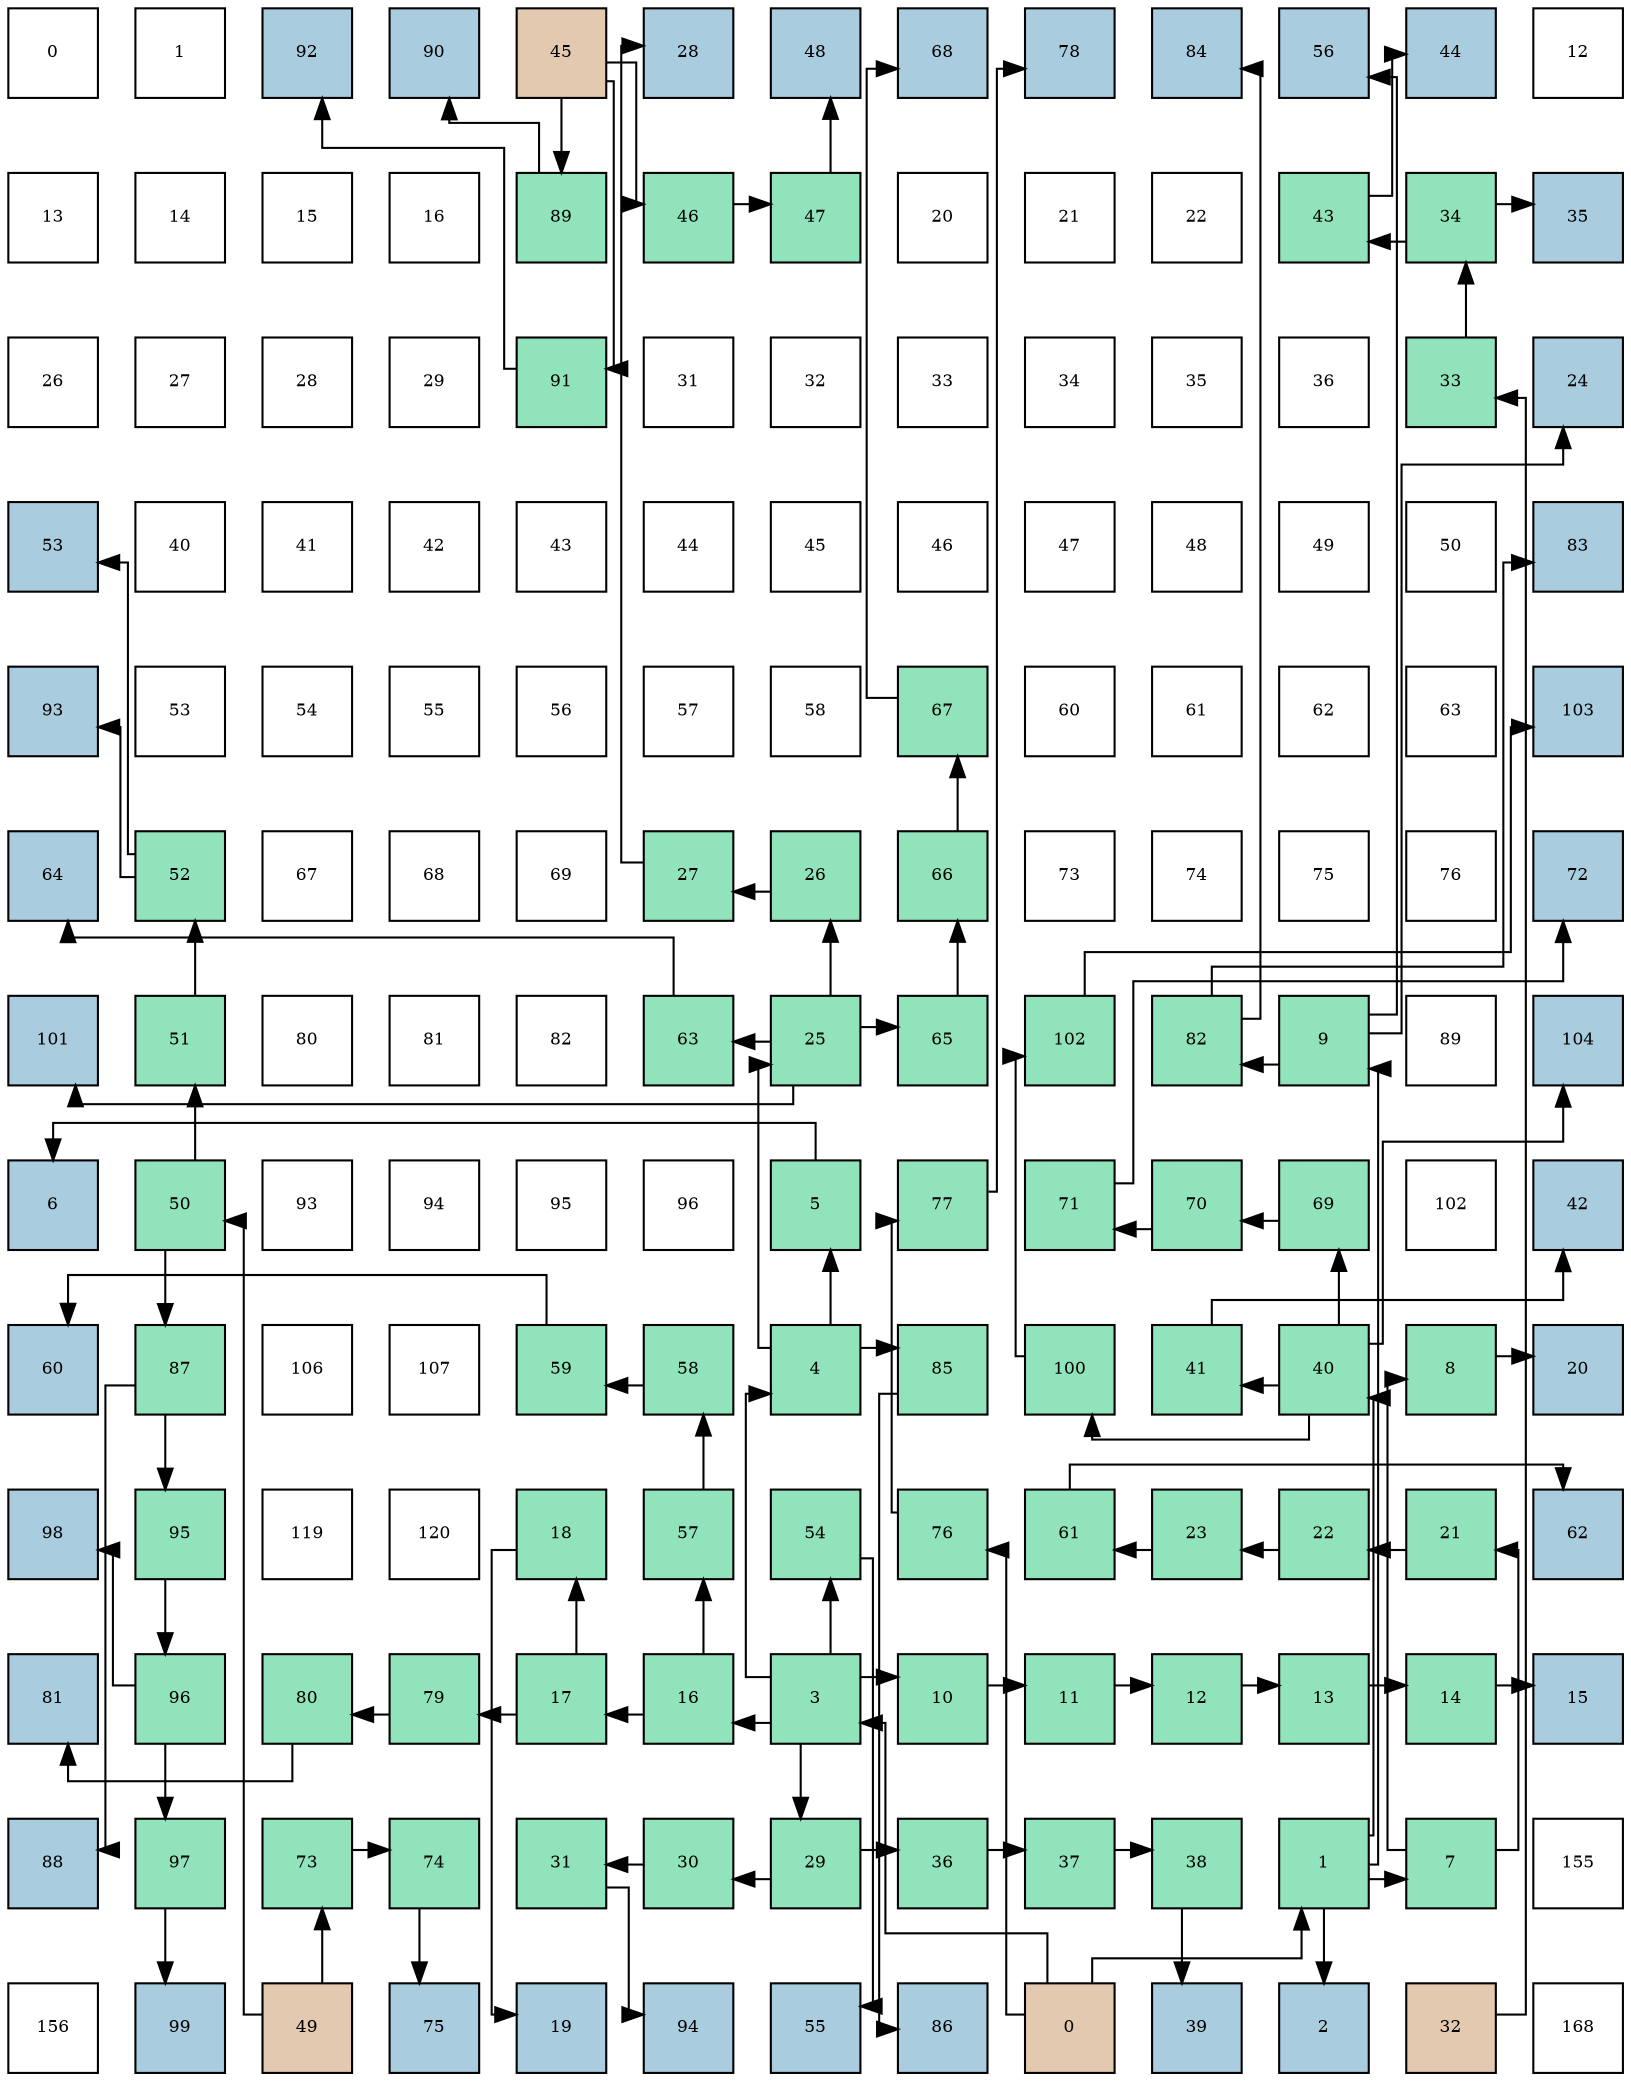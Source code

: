 digraph layout{
 rankdir=TB;
 splines=ortho;
 node [style=filled shape=square fixedsize=true width=0.6];
0[label="0", fontsize=8, fillcolor="#ffffff"];
1[label="1", fontsize=8, fillcolor="#ffffff"];
2[label="92", fontsize=8, fillcolor="#a9ccde"];
3[label="90", fontsize=8, fillcolor="#a9ccde"];
4[label="45", fontsize=8, fillcolor="#e3c9af"];
5[label="28", fontsize=8, fillcolor="#a9ccde"];
6[label="48", fontsize=8, fillcolor="#a9ccde"];
7[label="68", fontsize=8, fillcolor="#a9ccde"];
8[label="78", fontsize=8, fillcolor="#a9ccde"];
9[label="84", fontsize=8, fillcolor="#a9ccde"];
10[label="56", fontsize=8, fillcolor="#a9ccde"];
11[label="44", fontsize=8, fillcolor="#a9ccde"];
12[label="12", fontsize=8, fillcolor="#ffffff"];
13[label="13", fontsize=8, fillcolor="#ffffff"];
14[label="14", fontsize=8, fillcolor="#ffffff"];
15[label="15", fontsize=8, fillcolor="#ffffff"];
16[label="16", fontsize=8, fillcolor="#ffffff"];
17[label="89", fontsize=8, fillcolor="#91e3bb"];
18[label="46", fontsize=8, fillcolor="#91e3bb"];
19[label="47", fontsize=8, fillcolor="#91e3bb"];
20[label="20", fontsize=8, fillcolor="#ffffff"];
21[label="21", fontsize=8, fillcolor="#ffffff"];
22[label="22", fontsize=8, fillcolor="#ffffff"];
23[label="43", fontsize=8, fillcolor="#91e3bb"];
24[label="34", fontsize=8, fillcolor="#91e3bb"];
25[label="35", fontsize=8, fillcolor="#a9ccde"];
26[label="26", fontsize=8, fillcolor="#ffffff"];
27[label="27", fontsize=8, fillcolor="#ffffff"];
28[label="28", fontsize=8, fillcolor="#ffffff"];
29[label="29", fontsize=8, fillcolor="#ffffff"];
30[label="91", fontsize=8, fillcolor="#91e3bb"];
31[label="31", fontsize=8, fillcolor="#ffffff"];
32[label="32", fontsize=8, fillcolor="#ffffff"];
33[label="33", fontsize=8, fillcolor="#ffffff"];
34[label="34", fontsize=8, fillcolor="#ffffff"];
35[label="35", fontsize=8, fillcolor="#ffffff"];
36[label="36", fontsize=8, fillcolor="#ffffff"];
37[label="33", fontsize=8, fillcolor="#91e3bb"];
38[label="24", fontsize=8, fillcolor="#a9ccde"];
39[label="53", fontsize=8, fillcolor="#a9ccde"];
40[label="40", fontsize=8, fillcolor="#ffffff"];
41[label="41", fontsize=8, fillcolor="#ffffff"];
42[label="42", fontsize=8, fillcolor="#ffffff"];
43[label="43", fontsize=8, fillcolor="#ffffff"];
44[label="44", fontsize=8, fillcolor="#ffffff"];
45[label="45", fontsize=8, fillcolor="#ffffff"];
46[label="46", fontsize=8, fillcolor="#ffffff"];
47[label="47", fontsize=8, fillcolor="#ffffff"];
48[label="48", fontsize=8, fillcolor="#ffffff"];
49[label="49", fontsize=8, fillcolor="#ffffff"];
50[label="50", fontsize=8, fillcolor="#ffffff"];
51[label="83", fontsize=8, fillcolor="#a9ccde"];
52[label="93", fontsize=8, fillcolor="#a9ccde"];
53[label="53", fontsize=8, fillcolor="#ffffff"];
54[label="54", fontsize=8, fillcolor="#ffffff"];
55[label="55", fontsize=8, fillcolor="#ffffff"];
56[label="56", fontsize=8, fillcolor="#ffffff"];
57[label="57", fontsize=8, fillcolor="#ffffff"];
58[label="58", fontsize=8, fillcolor="#ffffff"];
59[label="67", fontsize=8, fillcolor="#91e3bb"];
60[label="60", fontsize=8, fillcolor="#ffffff"];
61[label="61", fontsize=8, fillcolor="#ffffff"];
62[label="62", fontsize=8, fillcolor="#ffffff"];
63[label="63", fontsize=8, fillcolor="#ffffff"];
64[label="103", fontsize=8, fillcolor="#a9ccde"];
65[label="64", fontsize=8, fillcolor="#a9ccde"];
66[label="52", fontsize=8, fillcolor="#91e3bb"];
67[label="67", fontsize=8, fillcolor="#ffffff"];
68[label="68", fontsize=8, fillcolor="#ffffff"];
69[label="69", fontsize=8, fillcolor="#ffffff"];
70[label="27", fontsize=8, fillcolor="#91e3bb"];
71[label="26", fontsize=8, fillcolor="#91e3bb"];
72[label="66", fontsize=8, fillcolor="#91e3bb"];
73[label="73", fontsize=8, fillcolor="#ffffff"];
74[label="74", fontsize=8, fillcolor="#ffffff"];
75[label="75", fontsize=8, fillcolor="#ffffff"];
76[label="76", fontsize=8, fillcolor="#ffffff"];
77[label="72", fontsize=8, fillcolor="#a9ccde"];
78[label="101", fontsize=8, fillcolor="#a9ccde"];
79[label="51", fontsize=8, fillcolor="#91e3bb"];
80[label="80", fontsize=8, fillcolor="#ffffff"];
81[label="81", fontsize=8, fillcolor="#ffffff"];
82[label="82", fontsize=8, fillcolor="#ffffff"];
83[label="63", fontsize=8, fillcolor="#91e3bb"];
84[label="25", fontsize=8, fillcolor="#91e3bb"];
85[label="65", fontsize=8, fillcolor="#91e3bb"];
86[label="102", fontsize=8, fillcolor="#91e3bb"];
87[label="82", fontsize=8, fillcolor="#91e3bb"];
88[label="9", fontsize=8, fillcolor="#91e3bb"];
89[label="89", fontsize=8, fillcolor="#ffffff"];
90[label="104", fontsize=8, fillcolor="#a9ccde"];
91[label="6", fontsize=8, fillcolor="#a9ccde"];
92[label="50", fontsize=8, fillcolor="#91e3bb"];
93[label="93", fontsize=8, fillcolor="#ffffff"];
94[label="94", fontsize=8, fillcolor="#ffffff"];
95[label="95", fontsize=8, fillcolor="#ffffff"];
96[label="96", fontsize=8, fillcolor="#ffffff"];
97[label="5", fontsize=8, fillcolor="#91e3bb"];
98[label="77", fontsize=8, fillcolor="#91e3bb"];
99[label="71", fontsize=8, fillcolor="#91e3bb"];
100[label="70", fontsize=8, fillcolor="#91e3bb"];
101[label="69", fontsize=8, fillcolor="#91e3bb"];
102[label="102", fontsize=8, fillcolor="#ffffff"];
103[label="42", fontsize=8, fillcolor="#a9ccde"];
104[label="60", fontsize=8, fillcolor="#a9ccde"];
105[label="87", fontsize=8, fillcolor="#91e3bb"];
106[label="106", fontsize=8, fillcolor="#ffffff"];
107[label="107", fontsize=8, fillcolor="#ffffff"];
108[label="59", fontsize=8, fillcolor="#91e3bb"];
109[label="58", fontsize=8, fillcolor="#91e3bb"];
110[label="4", fontsize=8, fillcolor="#91e3bb"];
111[label="85", fontsize=8, fillcolor="#91e3bb"];
112[label="100", fontsize=8, fillcolor="#91e3bb"];
113[label="41", fontsize=8, fillcolor="#91e3bb"];
114[label="40", fontsize=8, fillcolor="#91e3bb"];
115[label="8", fontsize=8, fillcolor="#91e3bb"];
116[label="20", fontsize=8, fillcolor="#a9ccde"];
117[label="98", fontsize=8, fillcolor="#a9ccde"];
118[label="95", fontsize=8, fillcolor="#91e3bb"];
119[label="119", fontsize=8, fillcolor="#ffffff"];
120[label="120", fontsize=8, fillcolor="#ffffff"];
121[label="18", fontsize=8, fillcolor="#91e3bb"];
122[label="57", fontsize=8, fillcolor="#91e3bb"];
123[label="54", fontsize=8, fillcolor="#91e3bb"];
124[label="76", fontsize=8, fillcolor="#91e3bb"];
125[label="61", fontsize=8, fillcolor="#91e3bb"];
126[label="23", fontsize=8, fillcolor="#91e3bb"];
127[label="22", fontsize=8, fillcolor="#91e3bb"];
128[label="21", fontsize=8, fillcolor="#91e3bb"];
129[label="62", fontsize=8, fillcolor="#a9ccde"];
130[label="81", fontsize=8, fillcolor="#a9ccde"];
131[label="96", fontsize=8, fillcolor="#91e3bb"];
132[label="80", fontsize=8, fillcolor="#91e3bb"];
133[label="79", fontsize=8, fillcolor="#91e3bb"];
134[label="17", fontsize=8, fillcolor="#91e3bb"];
135[label="16", fontsize=8, fillcolor="#91e3bb"];
136[label="3", fontsize=8, fillcolor="#91e3bb"];
137[label="10", fontsize=8, fillcolor="#91e3bb"];
138[label="11", fontsize=8, fillcolor="#91e3bb"];
139[label="12", fontsize=8, fillcolor="#91e3bb"];
140[label="13", fontsize=8, fillcolor="#91e3bb"];
141[label="14", fontsize=8, fillcolor="#91e3bb"];
142[label="15", fontsize=8, fillcolor="#a9ccde"];
143[label="88", fontsize=8, fillcolor="#a9ccde"];
144[label="97", fontsize=8, fillcolor="#91e3bb"];
145[label="73", fontsize=8, fillcolor="#91e3bb"];
146[label="74", fontsize=8, fillcolor="#91e3bb"];
147[label="31", fontsize=8, fillcolor="#91e3bb"];
148[label="30", fontsize=8, fillcolor="#91e3bb"];
149[label="29", fontsize=8, fillcolor="#91e3bb"];
150[label="36", fontsize=8, fillcolor="#91e3bb"];
151[label="37", fontsize=8, fillcolor="#91e3bb"];
152[label="38", fontsize=8, fillcolor="#91e3bb"];
153[label="1", fontsize=8, fillcolor="#91e3bb"];
154[label="7", fontsize=8, fillcolor="#91e3bb"];
155[label="155", fontsize=8, fillcolor="#ffffff"];
156[label="156", fontsize=8, fillcolor="#ffffff"];
157[label="99", fontsize=8, fillcolor="#a9ccde"];
158[label="49", fontsize=8, fillcolor="#e3c9af"];
159[label="75", fontsize=8, fillcolor="#a9ccde"];
160[label="19", fontsize=8, fillcolor="#a9ccde"];
161[label="94", fontsize=8, fillcolor="#a9ccde"];
162[label="55", fontsize=8, fillcolor="#a9ccde"];
163[label="86", fontsize=8, fillcolor="#a9ccde"];
164[label="0", fontsize=8, fillcolor="#e3c9af"];
165[label="39", fontsize=8, fillcolor="#a9ccde"];
166[label="2", fontsize=8, fillcolor="#a9ccde"];
167[label="32", fontsize=8, fillcolor="#e3c9af"];
168[label="168", fontsize=8, fillcolor="#ffffff"];
edge [constraint=false, style=vis];164 -> 153;
164 -> 136;
164 -> 124;
153 -> 166;
153 -> 154;
153 -> 88;
153 -> 114;
136 -> 110;
136 -> 137;
136 -> 135;
136 -> 149;
136 -> 123;
110 -> 97;
110 -> 84;
110 -> 111;
97 -> 91;
154 -> 115;
154 -> 128;
115 -> 116;
88 -> 38;
88 -> 10;
88 -> 87;
137 -> 138;
138 -> 139;
139 -> 140;
140 -> 141;
141 -> 142;
135 -> 134;
135 -> 122;
134 -> 121;
134 -> 133;
121 -> 160;
128 -> 127;
127 -> 126;
126 -> 125;
84 -> 71;
84 -> 83;
84 -> 85;
84 -> 78;
71 -> 70;
70 -> 5;
149 -> 148;
149 -> 150;
148 -> 147;
147 -> 161;
167 -> 37;
37 -> 24;
24 -> 25;
24 -> 23;
150 -> 151;
151 -> 152;
152 -> 165;
114 -> 113;
114 -> 101;
114 -> 112;
114 -> 90;
113 -> 103;
23 -> 11;
4 -> 18;
4 -> 17;
4 -> 30;
18 -> 19;
19 -> 6;
158 -> 92;
158 -> 145;
92 -> 79;
92 -> 105;
79 -> 66;
66 -> 39;
66 -> 52;
123 -> 162;
122 -> 109;
109 -> 108;
108 -> 104;
125 -> 129;
83 -> 65;
85 -> 72;
72 -> 59;
59 -> 7;
101 -> 100;
100 -> 99;
99 -> 77;
145 -> 146;
146 -> 159;
124 -> 98;
98 -> 8;
133 -> 132;
132 -> 130;
87 -> 51;
87 -> 9;
111 -> 163;
105 -> 143;
105 -> 118;
17 -> 3;
30 -> 2;
118 -> 131;
131 -> 144;
131 -> 117;
144 -> 157;
112 -> 86;
86 -> 64;
edge [constraint=true, style=invis];
0 -> 13 -> 26 -> 39 -> 52 -> 65 -> 78 -> 91 -> 104 -> 117 -> 130 -> 143 -> 156;
1 -> 14 -> 27 -> 40 -> 53 -> 66 -> 79 -> 92 -> 105 -> 118 -> 131 -> 144 -> 157;
2 -> 15 -> 28 -> 41 -> 54 -> 67 -> 80 -> 93 -> 106 -> 119 -> 132 -> 145 -> 158;
3 -> 16 -> 29 -> 42 -> 55 -> 68 -> 81 -> 94 -> 107 -> 120 -> 133 -> 146 -> 159;
4 -> 17 -> 30 -> 43 -> 56 -> 69 -> 82 -> 95 -> 108 -> 121 -> 134 -> 147 -> 160;
5 -> 18 -> 31 -> 44 -> 57 -> 70 -> 83 -> 96 -> 109 -> 122 -> 135 -> 148 -> 161;
6 -> 19 -> 32 -> 45 -> 58 -> 71 -> 84 -> 97 -> 110 -> 123 -> 136 -> 149 -> 162;
7 -> 20 -> 33 -> 46 -> 59 -> 72 -> 85 -> 98 -> 111 -> 124 -> 137 -> 150 -> 163;
8 -> 21 -> 34 -> 47 -> 60 -> 73 -> 86 -> 99 -> 112 -> 125 -> 138 -> 151 -> 164;
9 -> 22 -> 35 -> 48 -> 61 -> 74 -> 87 -> 100 -> 113 -> 126 -> 139 -> 152 -> 165;
10 -> 23 -> 36 -> 49 -> 62 -> 75 -> 88 -> 101 -> 114 -> 127 -> 140 -> 153 -> 166;
11 -> 24 -> 37 -> 50 -> 63 -> 76 -> 89 -> 102 -> 115 -> 128 -> 141 -> 154 -> 167;
12 -> 25 -> 38 -> 51 -> 64 -> 77 -> 90 -> 103 -> 116 -> 129 -> 142 -> 155 -> 168;
rank = same {0 -> 1 -> 2 -> 3 -> 4 -> 5 -> 6 -> 7 -> 8 -> 9 -> 10 -> 11 -> 12};
rank = same {13 -> 14 -> 15 -> 16 -> 17 -> 18 -> 19 -> 20 -> 21 -> 22 -> 23 -> 24 -> 25};
rank = same {26 -> 27 -> 28 -> 29 -> 30 -> 31 -> 32 -> 33 -> 34 -> 35 -> 36 -> 37 -> 38};
rank = same {39 -> 40 -> 41 -> 42 -> 43 -> 44 -> 45 -> 46 -> 47 -> 48 -> 49 -> 50 -> 51};
rank = same {52 -> 53 -> 54 -> 55 -> 56 -> 57 -> 58 -> 59 -> 60 -> 61 -> 62 -> 63 -> 64};
rank = same {65 -> 66 -> 67 -> 68 -> 69 -> 70 -> 71 -> 72 -> 73 -> 74 -> 75 -> 76 -> 77};
rank = same {78 -> 79 -> 80 -> 81 -> 82 -> 83 -> 84 -> 85 -> 86 -> 87 -> 88 -> 89 -> 90};
rank = same {91 -> 92 -> 93 -> 94 -> 95 -> 96 -> 97 -> 98 -> 99 -> 100 -> 101 -> 102 -> 103};
rank = same {104 -> 105 -> 106 -> 107 -> 108 -> 109 -> 110 -> 111 -> 112 -> 113 -> 114 -> 115 -> 116};
rank = same {117 -> 118 -> 119 -> 120 -> 121 -> 122 -> 123 -> 124 -> 125 -> 126 -> 127 -> 128 -> 129};
rank = same {130 -> 131 -> 132 -> 133 -> 134 -> 135 -> 136 -> 137 -> 138 -> 139 -> 140 -> 141 -> 142};
rank = same {143 -> 144 -> 145 -> 146 -> 147 -> 148 -> 149 -> 150 -> 151 -> 152 -> 153 -> 154 -> 155};
rank = same {156 -> 157 -> 158 -> 159 -> 160 -> 161 -> 162 -> 163 -> 164 -> 165 -> 166 -> 167 -> 168};
}